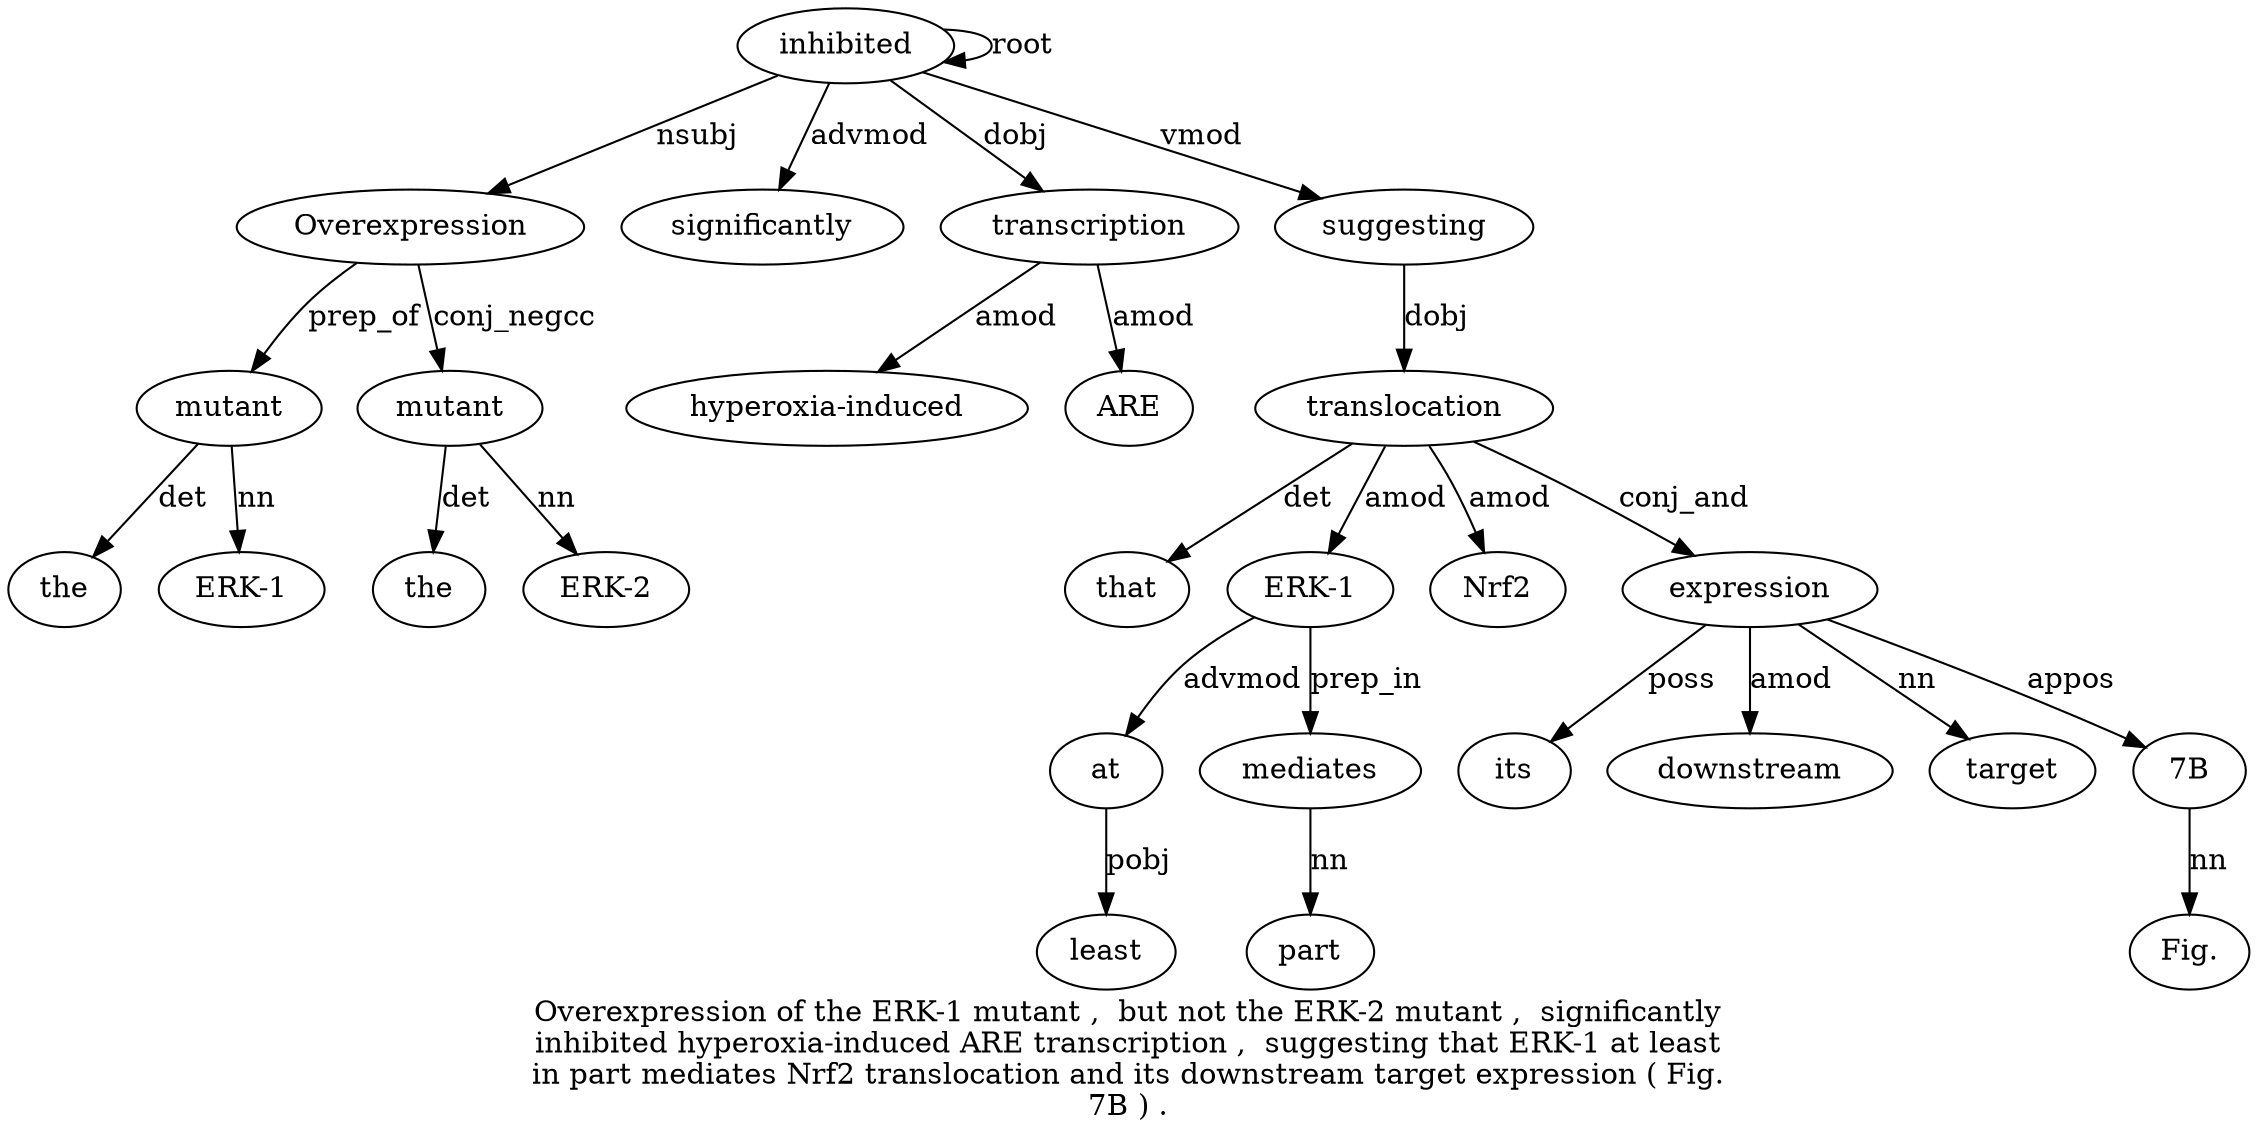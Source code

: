 digraph "Overexpression of the ERK-1 mutant ,  but not the ERK-2 mutant ,  significantly inhibited hyperoxia-induced ARE transcription ,  suggesting that ERK-1 at least in part mediates Nrf2 translocation and its downstream target expression ( Fig. 7B ) ." {
label="Overexpression of the ERK-1 mutant ,  but not the ERK-2 mutant ,  significantly
inhibited hyperoxia-induced ARE transcription ,  suggesting that ERK-1 at least
in part mediates Nrf2 translocation and its downstream target expression ( Fig.
7B ) .";
inhibited14 [style=filled, fillcolor=white, label=inhibited];
Overexpression1 [style=filled, fillcolor=white, label=Overexpression];
inhibited14 -> Overexpression1  [label=nsubj];
mutant5 [style=filled, fillcolor=white, label=mutant];
the3 [style=filled, fillcolor=white, label=the];
mutant5 -> the3  [label=det];
"ERK-14" [style=filled, fillcolor=white, label="ERK-1"];
mutant5 -> "ERK-14"  [label=nn];
Overexpression1 -> mutant5  [label=prep_of];
mutant11 [style=filled, fillcolor=white, label=mutant];
the9 [style=filled, fillcolor=white, label=the];
mutant11 -> the9  [label=det];
"ERK-210" [style=filled, fillcolor=white, label="ERK-2"];
mutant11 -> "ERK-210"  [label=nn];
Overexpression1 -> mutant11  [label=conj_negcc];
significantly13 [style=filled, fillcolor=white, label=significantly];
inhibited14 -> significantly13  [label=advmod];
inhibited14 -> inhibited14  [label=root];
transcription17 [style=filled, fillcolor=white, label=transcription];
"hyperoxia-induced15" [style=filled, fillcolor=white, label="hyperoxia-induced"];
transcription17 -> "hyperoxia-induced15"  [label=amod];
ARE16 [style=filled, fillcolor=white, label=ARE];
transcription17 -> ARE16  [label=amod];
inhibited14 -> transcription17  [label=dobj];
suggesting19 [style=filled, fillcolor=white, label=suggesting];
inhibited14 -> suggesting19  [label=vmod];
translocation28 [style=filled, fillcolor=white, label=translocation];
that20 [style=filled, fillcolor=white, label=that];
translocation28 -> that20  [label=det];
"ERK-12" [style=filled, fillcolor=white, label="ERK-1"];
translocation28 -> "ERK-12"  [label=amod];
at22 [style=filled, fillcolor=white, label=at];
"ERK-12" -> at22  [label=advmod];
least23 [style=filled, fillcolor=white, label=least];
at22 -> least23  [label=pobj];
mediates26 [style=filled, fillcolor=white, label=mediates];
part25 [style=filled, fillcolor=white, label=part];
mediates26 -> part25  [label=nn];
"ERK-12" -> mediates26  [label=prep_in];
Nrf227 [style=filled, fillcolor=white, label=Nrf2];
translocation28 -> Nrf227  [label=amod];
suggesting19 -> translocation28  [label=dobj];
expression33 [style=filled, fillcolor=white, label=expression];
its30 [style=filled, fillcolor=white, label=its];
expression33 -> its30  [label=poss];
downstream31 [style=filled, fillcolor=white, label=downstream];
expression33 -> downstream31  [label=amod];
target32 [style=filled, fillcolor=white, label=target];
expression33 -> target32  [label=nn];
translocation28 -> expression33  [label=conj_and];
"7B36" [style=filled, fillcolor=white, label="7B"];
"Fig.35" [style=filled, fillcolor=white, label="Fig."];
"7B36" -> "Fig.35"  [label=nn];
expression33 -> "7B36"  [label=appos];
}
